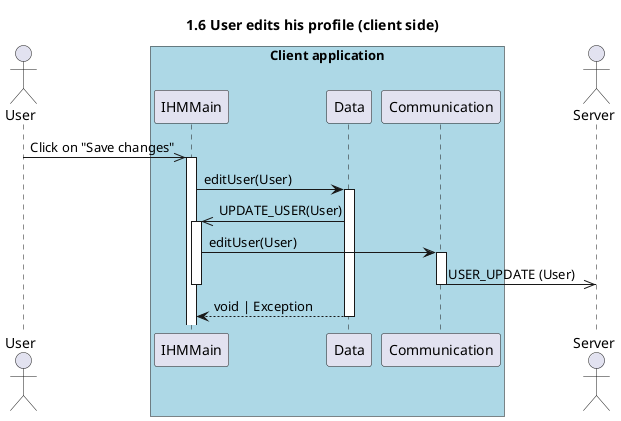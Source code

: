 @startuml 1.6 User edits his profile (client side)
title 1.6 User edits his profile (client side)

actor User as user
box "Client application" #LightBlue
    participant IHMMain as ihm
    participant Data as data
    participant Communication as com
end box
actor Server as server

user ->> ihm++: Click on "Save changes"
ihm->data++: editUser(User)
data->>ihm++: UPDATE_USER(User)
ihm->com++: editUser(User)
com->>server: USER_UPDATE (User)
deactivate ihm
deactivate com
return void | Exception
@enduml

